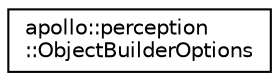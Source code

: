 digraph "Graphical Class Hierarchy"
{
  edge [fontname="Helvetica",fontsize="10",labelfontname="Helvetica",labelfontsize="10"];
  node [fontname="Helvetica",fontsize="10",shape=record];
  rankdir="LR";
  Node1 [label="apollo::perception\l::ObjectBuilderOptions",height=0.2,width=0.4,color="black", fillcolor="white", style="filled",URL="$structapollo_1_1perception_1_1ObjectBuilderOptions.html"];
}
